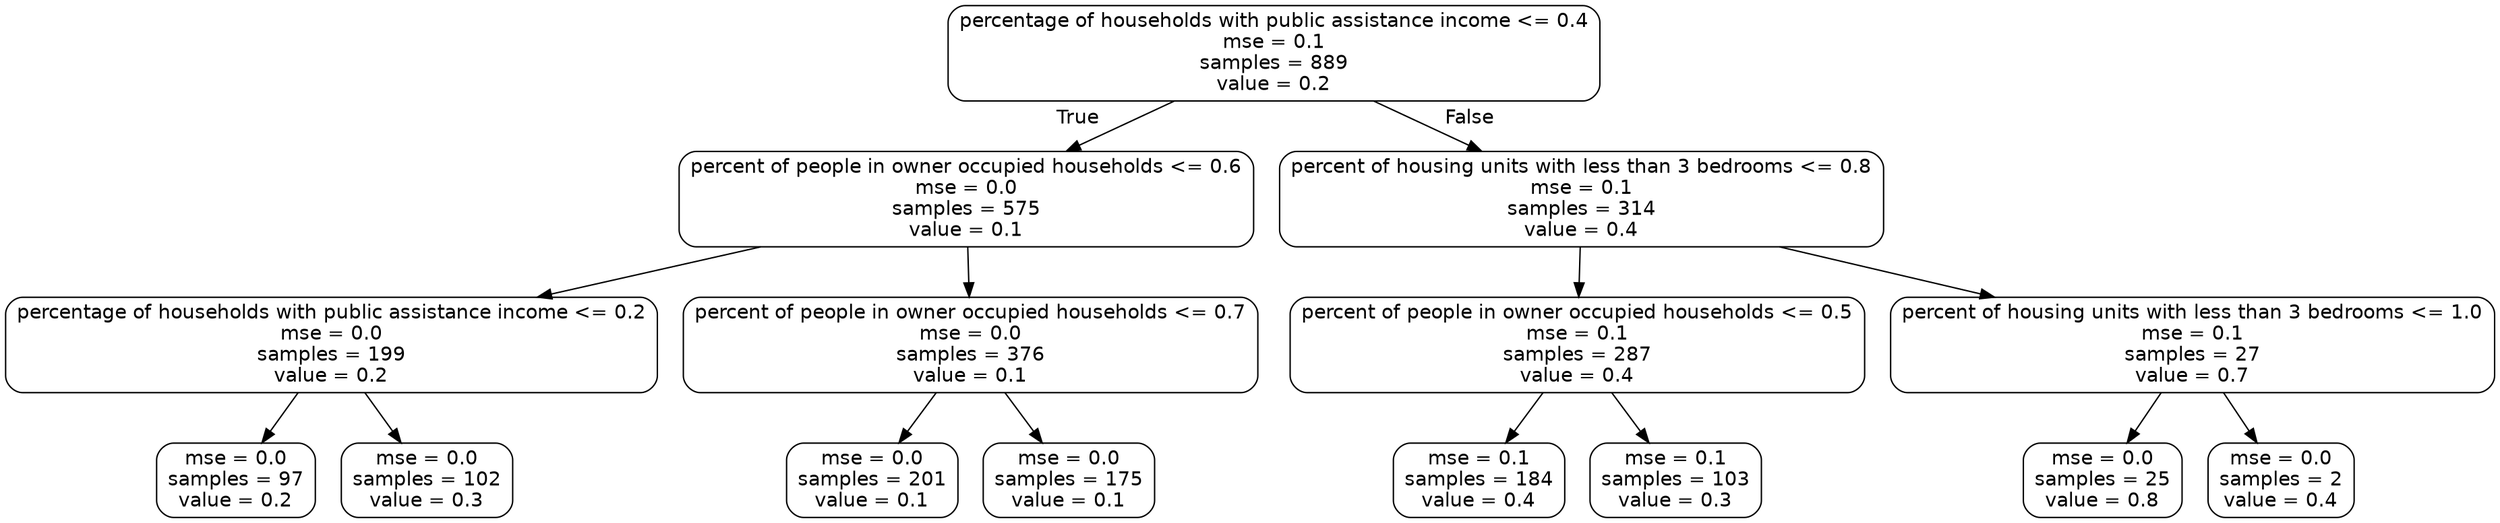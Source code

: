digraph Tree {
node [shape=box, style="rounded", color="black", fontname=helvetica] ;
edge [fontname=helvetica] ;
0 [label="percentage of households with public assistance income <= 0.4\nmse = 0.1\nsamples = 889\nvalue = 0.2"] ;
1 [label="percent of people in owner occupied households <= 0.6\nmse = 0.0\nsamples = 575\nvalue = 0.1"] ;
0 -> 1 [labeldistance=2.5, labelangle=45, headlabel="True"] ;
2 [label="percentage of households with public assistance income <= 0.2\nmse = 0.0\nsamples = 199\nvalue = 0.2"] ;
1 -> 2 ;
3 [label="mse = 0.0\nsamples = 97\nvalue = 0.2"] ;
2 -> 3 ;
4 [label="mse = 0.0\nsamples = 102\nvalue = 0.3"] ;
2 -> 4 ;
5 [label="percent of people in owner occupied households <= 0.7\nmse = 0.0\nsamples = 376\nvalue = 0.1"] ;
1 -> 5 ;
6 [label="mse = 0.0\nsamples = 201\nvalue = 0.1"] ;
5 -> 6 ;
7 [label="mse = 0.0\nsamples = 175\nvalue = 0.1"] ;
5 -> 7 ;
8 [label="percent of housing units with less than 3 bedrooms <= 0.8\nmse = 0.1\nsamples = 314\nvalue = 0.4"] ;
0 -> 8 [labeldistance=2.5, labelangle=-45, headlabel="False"] ;
9 [label="percent of people in owner occupied households <= 0.5\nmse = 0.1\nsamples = 287\nvalue = 0.4"] ;
8 -> 9 ;
10 [label="mse = 0.1\nsamples = 184\nvalue = 0.4"] ;
9 -> 10 ;
11 [label="mse = 0.1\nsamples = 103\nvalue = 0.3"] ;
9 -> 11 ;
12 [label="percent of housing units with less than 3 bedrooms <= 1.0\nmse = 0.1\nsamples = 27\nvalue = 0.7"] ;
8 -> 12 ;
13 [label="mse = 0.0\nsamples = 25\nvalue = 0.8"] ;
12 -> 13 ;
14 [label="mse = 0.0\nsamples = 2\nvalue = 0.4"] ;
12 -> 14 ;
}